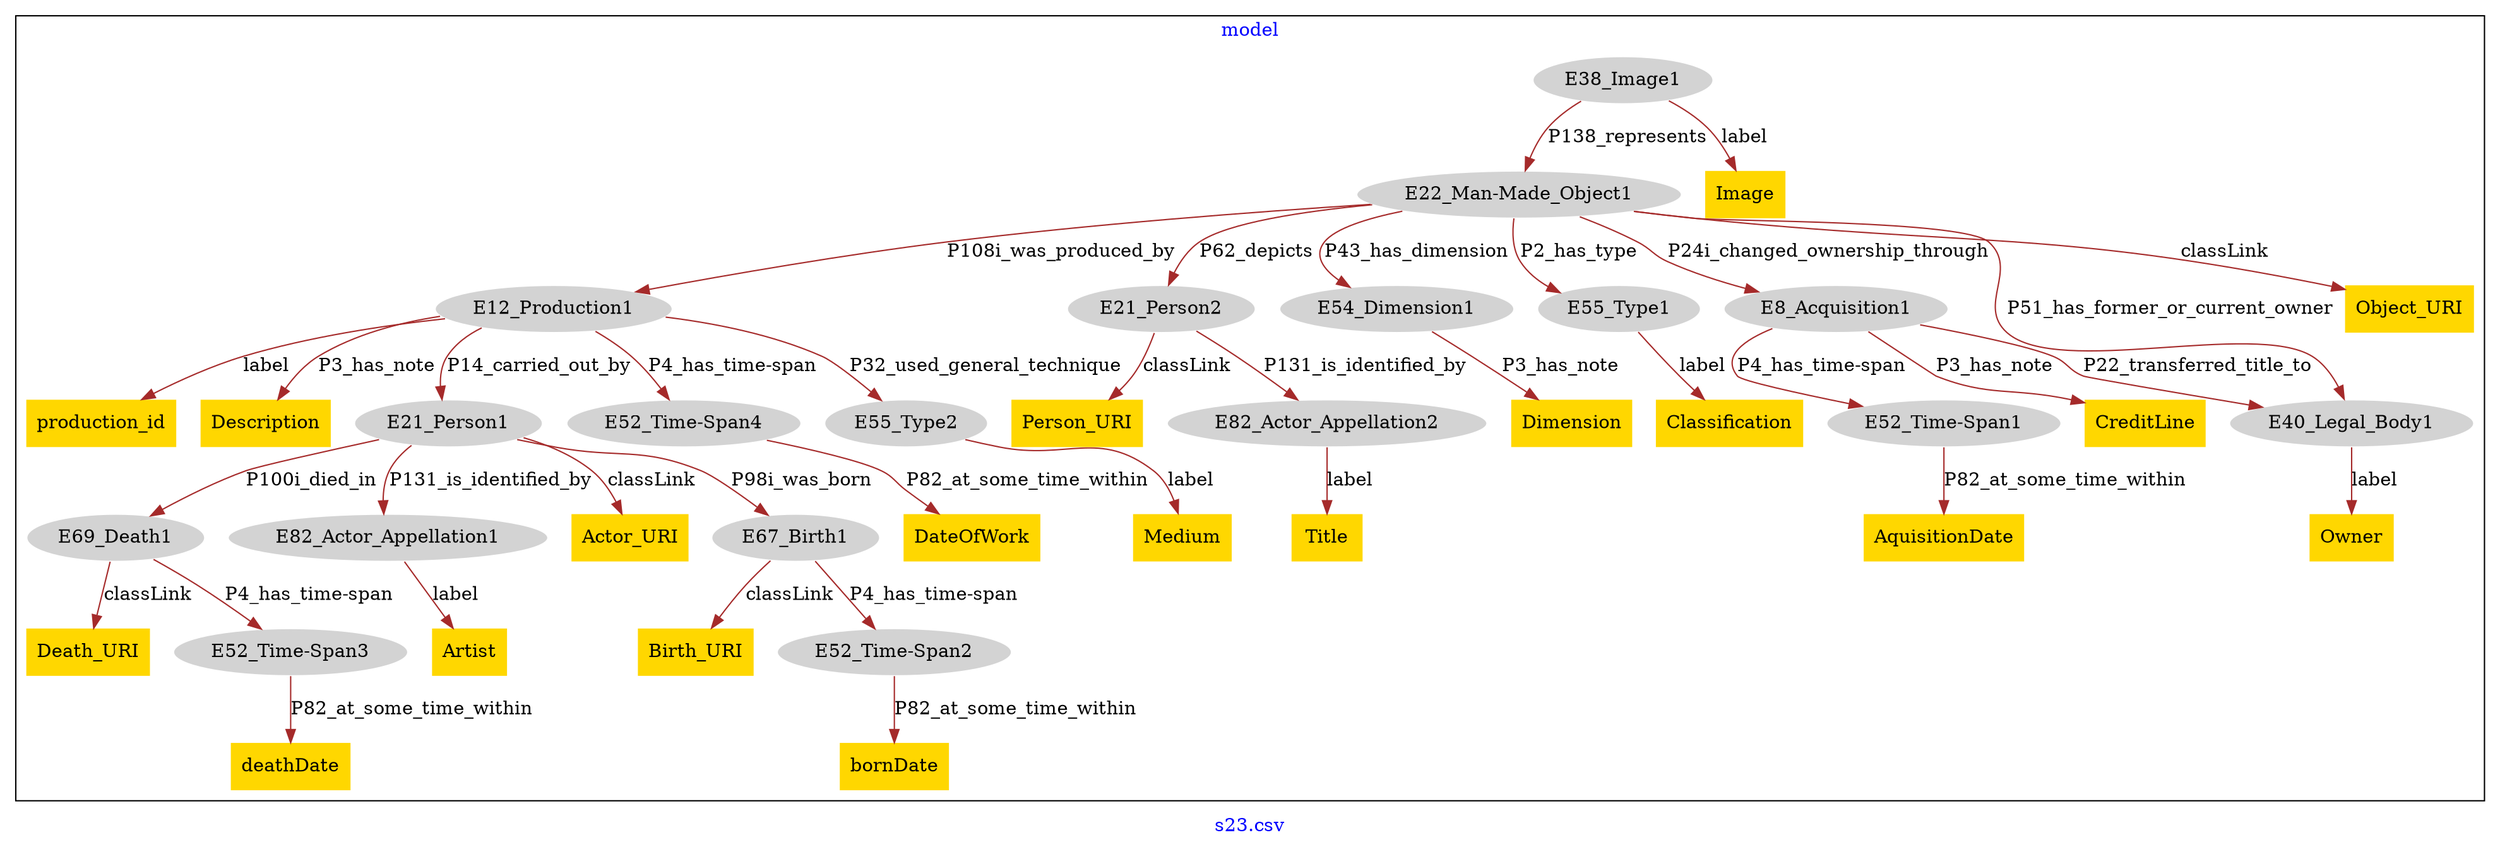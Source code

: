 digraph n0 {
fontcolor="blue"
remincross="true"
label="s23.csv"
subgraph cluster {
label="model"
n2[style="filled",color="white",fillcolor="lightgray",label="E12_Production1"];
n3[style="filled",color="white",fillcolor="lightgray",label="E21_Person1"];
n4[style="filled",color="white",fillcolor="lightgray",label="E52_Time-Span4"];
n5[style="filled",color="white",fillcolor="lightgray",label="E55_Type2"];
n6[style="filled",color="white",fillcolor="lightgray",label="E67_Birth1"];
n7[style="filled",color="white",fillcolor="lightgray",label="E69_Death1"];
n8[style="filled",color="white",fillcolor="lightgray",label="E82_Actor_Appellation1"];
n9[style="filled",color="white",fillcolor="lightgray",label="E21_Person2"];
n10[style="filled",color="white",fillcolor="lightgray",label="E82_Actor_Appellation2"];
n11[style="filled",color="white",fillcolor="lightgray",label="E22_Man-Made_Object1"];
n12[style="filled",color="white",fillcolor="lightgray",label="E54_Dimension1"];
n13[style="filled",color="white",fillcolor="lightgray",label="E55_Type1"];
n14[style="filled",color="white",fillcolor="lightgray",label="E8_Acquisition1"];
n15[style="filled",color="white",fillcolor="lightgray",label="E38_Image1"];
n16[style="filled",color="white",fillcolor="lightgray",label="E52_Time-Span2"];
n17[style="filled",color="white",fillcolor="lightgray",label="E52_Time-Span3"];
n18[style="filled",color="white",fillcolor="lightgray",label="E40_Legal_Body1"];
n19[style="filled",color="white",fillcolor="lightgray",label="E52_Time-Span1"];
n20[shape="plaintext",style="filled",fillcolor="gold",label="Actor_URI"];
n21[shape="plaintext",style="filled",fillcolor="gold",label="Object_URI"];
n22[shape="plaintext",style="filled",fillcolor="gold",label="Person_URI"];
n23[shape="plaintext",style="filled",fillcolor="gold",label="Death_URI"];
n24[shape="plaintext",style="filled",fillcolor="gold",label="production_id"];
n25[shape="plaintext",style="filled",fillcolor="gold",label="deathDate"];
n26[shape="plaintext",style="filled",fillcolor="gold",label="bornDate"];
n27[shape="plaintext",style="filled",fillcolor="gold",label="CreditLine"];
n28[shape="plaintext",style="filled",fillcolor="gold",label="DateOfWork"];
n29[shape="plaintext",style="filled",fillcolor="gold",label="Description"];
n30[shape="plaintext",style="filled",fillcolor="gold",label="Image"];
n31[shape="plaintext",style="filled",fillcolor="gold",label="AquisitionDate"];
n32[shape="plaintext",style="filled",fillcolor="gold",label="Owner"];
n33[shape="plaintext",style="filled",fillcolor="gold",label="Dimension"];
n34[shape="plaintext",style="filled",fillcolor="gold",label="Medium"];
n35[shape="plaintext",style="filled",fillcolor="gold",label="Classification"];
n36[shape="plaintext",style="filled",fillcolor="gold",label="Artist"];
n37[shape="plaintext",style="filled",fillcolor="gold",label="Title"];
n38[shape="plaintext",style="filled",fillcolor="gold",label="Birth_URI"];
}
n2 -> n3[color="brown",fontcolor="black",label="P14_carried_out_by"]
n2 -> n4[color="brown",fontcolor="black",label="P4_has_time-span"]
n2 -> n5[color="brown",fontcolor="black",label="P32_used_general_technique"]
n3 -> n6[color="brown",fontcolor="black",label="P98i_was_born"]
n3 -> n7[color="brown",fontcolor="black",label="P100i_died_in"]
n3 -> n8[color="brown",fontcolor="black",label="P131_is_identified_by"]
n9 -> n10[color="brown",fontcolor="black",label="P131_is_identified_by"]
n11 -> n2[color="brown",fontcolor="black",label="P108i_was_produced_by"]
n11 -> n9[color="brown",fontcolor="black",label="P62_depicts"]
n11 -> n12[color="brown",fontcolor="black",label="P43_has_dimension"]
n11 -> n13[color="brown",fontcolor="black",label="P2_has_type"]
n11 -> n14[color="brown",fontcolor="black",label="P24i_changed_ownership_through"]
n15 -> n11[color="brown",fontcolor="black",label="P138_represents"]
n6 -> n16[color="brown",fontcolor="black",label="P4_has_time-span"]
n7 -> n17[color="brown",fontcolor="black",label="P4_has_time-span"]
n14 -> n18[color="brown",fontcolor="black",label="P22_transferred_title_to"]
n14 -> n19[color="brown",fontcolor="black",label="P4_has_time-span"]
n3 -> n20[color="brown",fontcolor="black",label="classLink"]
n11 -> n21[color="brown",fontcolor="black",label="classLink"]
n9 -> n22[color="brown",fontcolor="black",label="classLink"]
n7 -> n23[color="brown",fontcolor="black",label="classLink"]
n2 -> n24[color="brown",fontcolor="black",label="label"]
n17 -> n25[color="brown",fontcolor="black",label="P82_at_some_time_within"]
n16 -> n26[color="brown",fontcolor="black",label="P82_at_some_time_within"]
n14 -> n27[color="brown",fontcolor="black",label="P3_has_note"]
n4 -> n28[color="brown",fontcolor="black",label="P82_at_some_time_within"]
n2 -> n29[color="brown",fontcolor="black",label="P3_has_note"]
n15 -> n30[color="brown",fontcolor="black",label="label"]
n19 -> n31[color="brown",fontcolor="black",label="P82_at_some_time_within"]
n18 -> n32[color="brown",fontcolor="black",label="label"]
n12 -> n33[color="brown",fontcolor="black",label="P3_has_note"]
n5 -> n34[color="brown",fontcolor="black",label="label"]
n13 -> n35[color="brown",fontcolor="black",label="label"]
n8 -> n36[color="brown",fontcolor="black",label="label"]
n10 -> n37[color="brown",fontcolor="black",label="label"]
n6 -> n38[color="brown",fontcolor="black",label="classLink"]
n11 -> n18[color="brown",fontcolor="black",label="P51_has_former_or_current_owner"]
}
